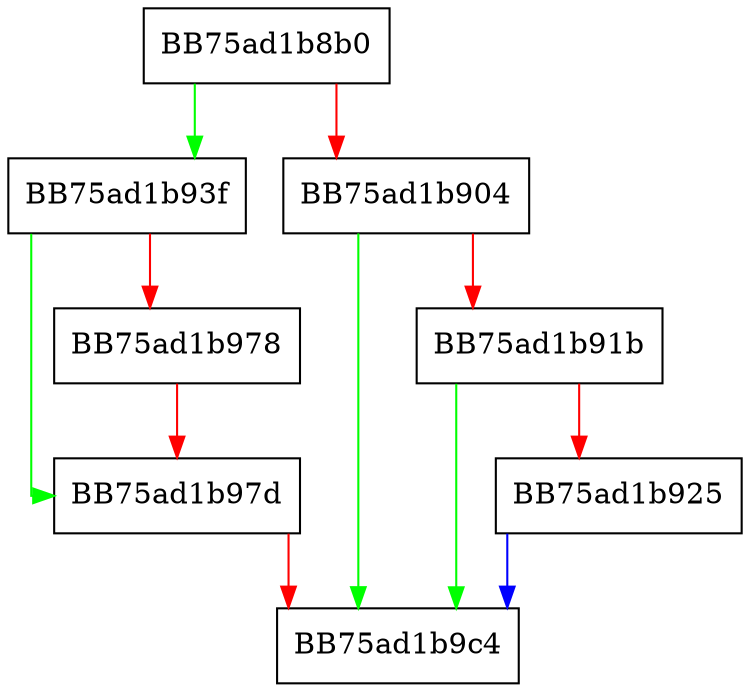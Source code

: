 digraph Validate {
  node [shape="box"];
  graph [splines=ortho];
  BB75ad1b8b0 -> BB75ad1b93f [color="green"];
  BB75ad1b8b0 -> BB75ad1b904 [color="red"];
  BB75ad1b904 -> BB75ad1b9c4 [color="green"];
  BB75ad1b904 -> BB75ad1b91b [color="red"];
  BB75ad1b91b -> BB75ad1b9c4 [color="green"];
  BB75ad1b91b -> BB75ad1b925 [color="red"];
  BB75ad1b925 -> BB75ad1b9c4 [color="blue"];
  BB75ad1b93f -> BB75ad1b97d [color="green"];
  BB75ad1b93f -> BB75ad1b978 [color="red"];
  BB75ad1b978 -> BB75ad1b97d [color="red"];
  BB75ad1b97d -> BB75ad1b9c4 [color="red"];
}
